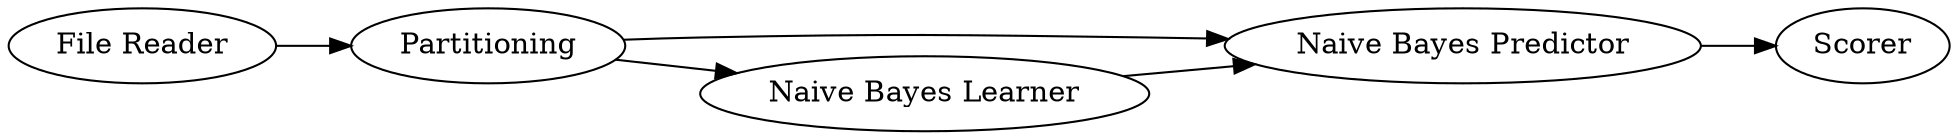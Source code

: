 digraph {
	16 -> 11
	7 -> 16
	15 -> 16
	7 -> 15
	1 -> 7
	16 [label="Naive Bayes Predictor"]
	1 [label="File Reader"]
	7 [label=Partitioning]
	11 [label=Scorer]
	15 [label="Naive Bayes Learner"]
	rankdir=LR
}
